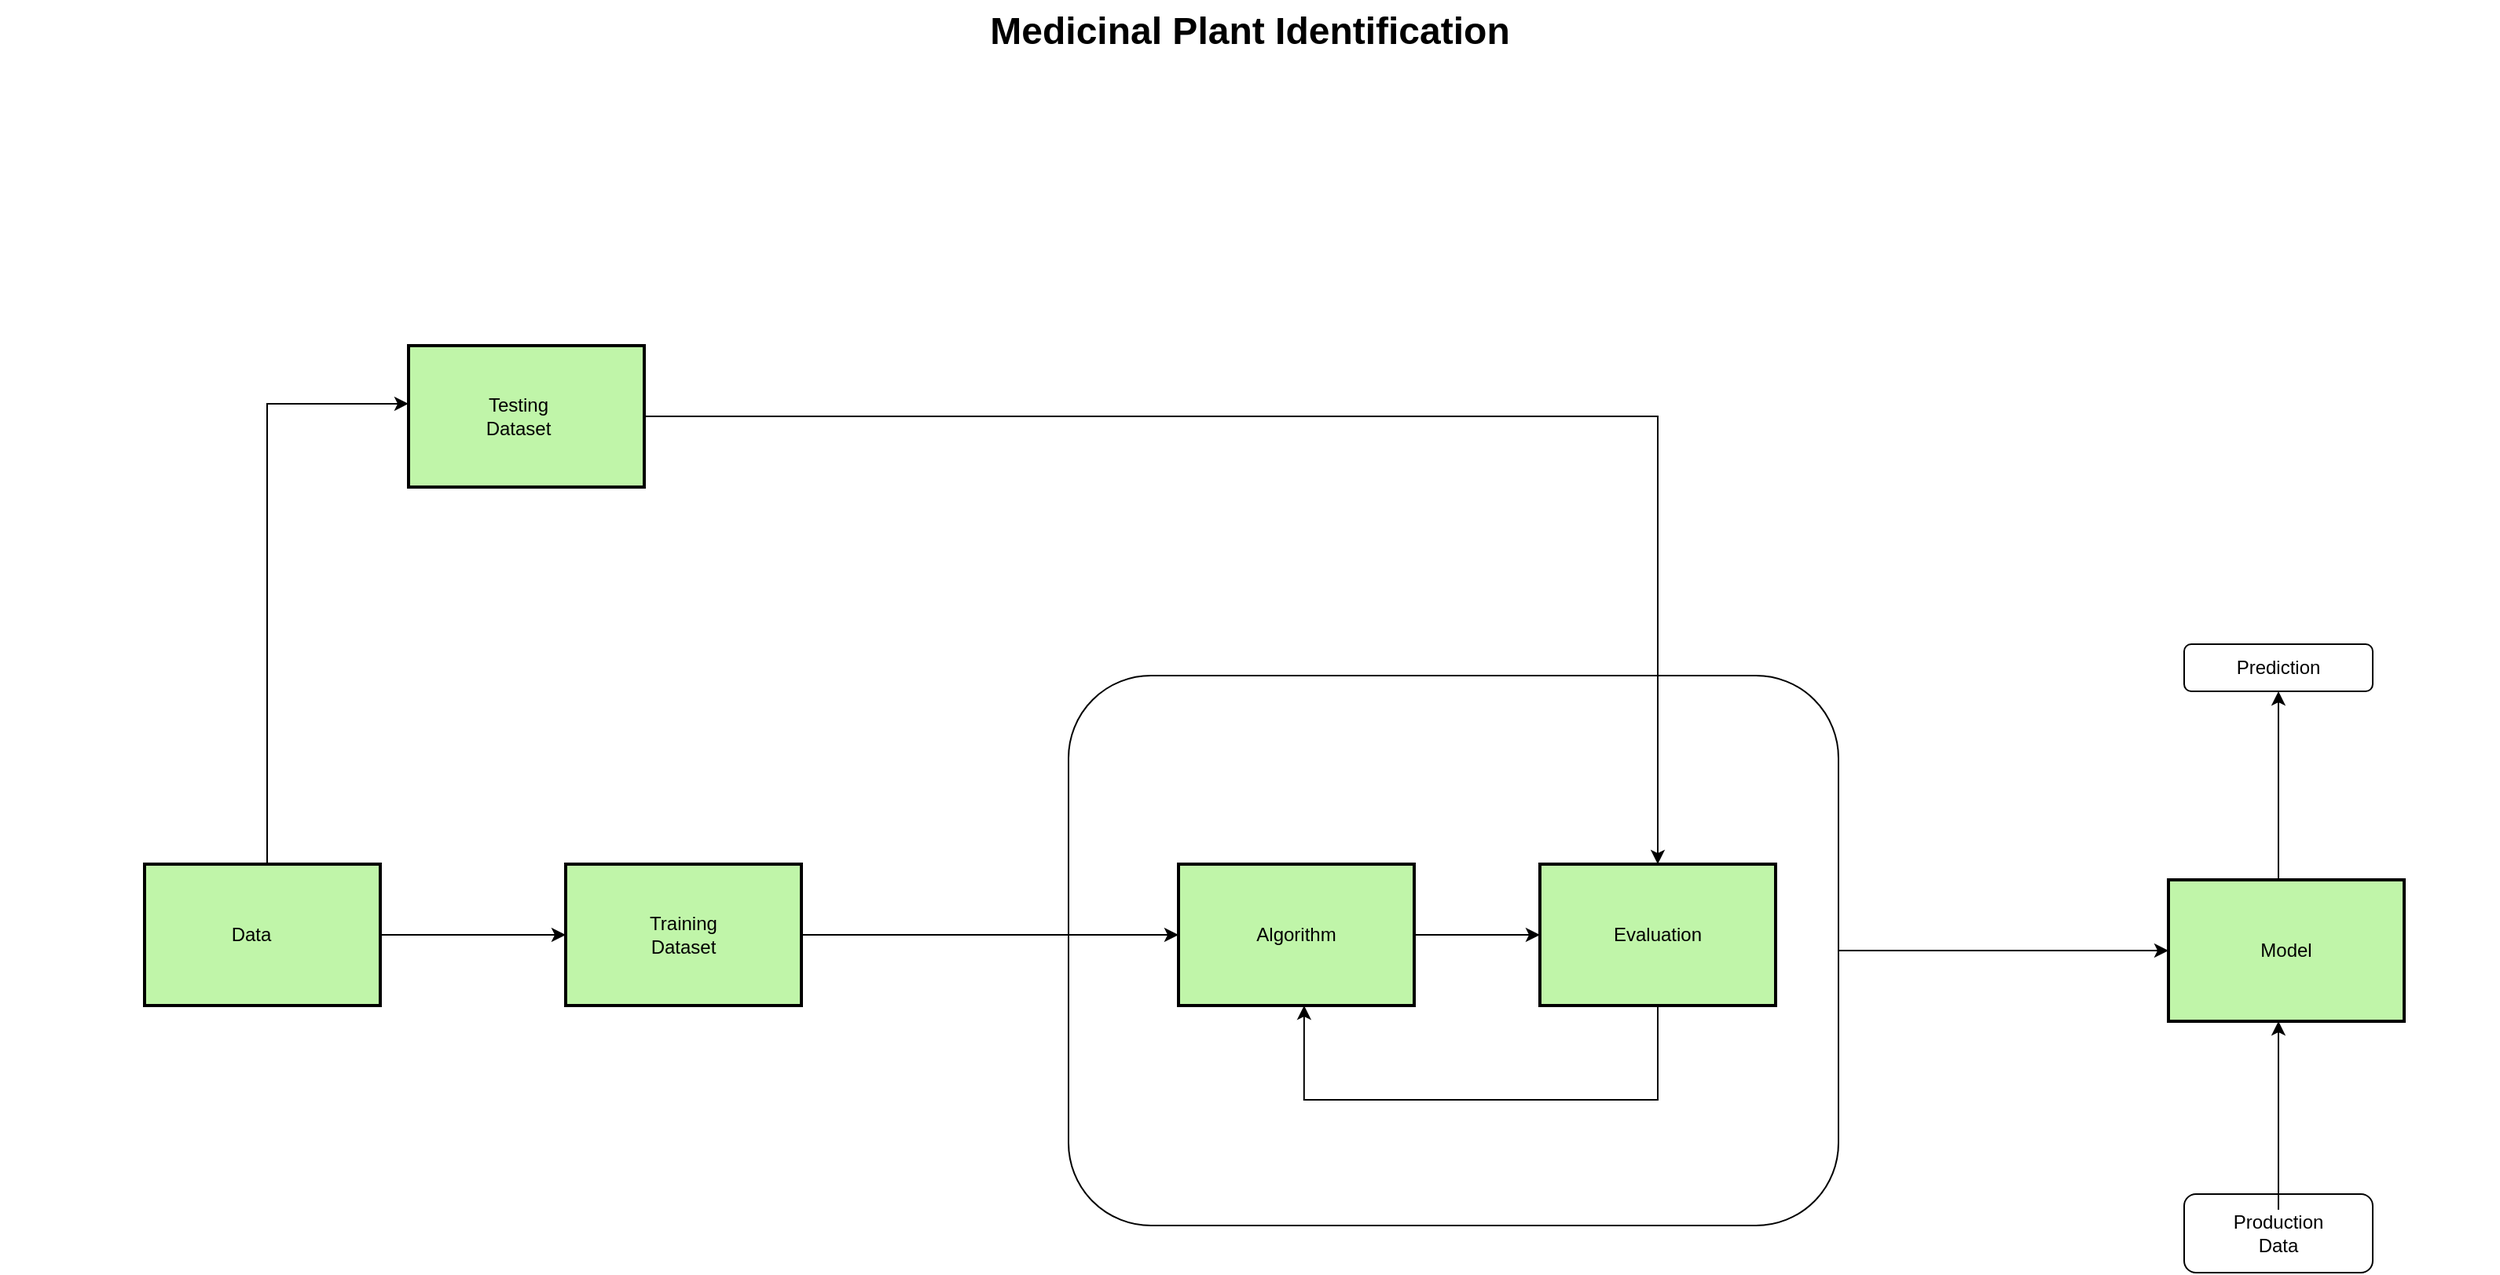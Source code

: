 <mxfile version="21.7.2" type="github">
  <diagram name="Page-1" id="74b105a0-9070-1c63-61bc-23e55f88626e">
    <mxGraphModel dx="1194" dy="826" grid="1" gridSize="10" guides="1" tooltips="1" connect="1" arrows="1" fold="1" page="1" pageScale="1.5" pageWidth="1169" pageHeight="826" background="none" math="0" shadow="0">
      <root>
        <mxCell id="0" style=";html=1;" />
        <mxCell id="1" style=";html=1;" parent="0" />
        <mxCell id="mXzzNm__Lwrdr8xzUZzV-24" style="edgeStyle=orthogonalEdgeStyle;rounded=0;orthogonalLoop=1;jettySize=auto;html=1;entryX=0;entryY=0.5;entryDx=0;entryDy=0;" edge="1" parent="1" source="mXzzNm__Lwrdr8xzUZzV-8" target="mXzzNm__Lwrdr8xzUZzV-22">
          <mxGeometry relative="1" as="geometry" />
        </mxCell>
        <mxCell id="mXzzNm__Lwrdr8xzUZzV-8" value="" style="rounded=1;whiteSpace=wrap;html=1;" vertex="1" parent="1">
          <mxGeometry x="760" y="470" width="490" height="350" as="geometry" />
        </mxCell>
        <mxCell id="mXzzNm__Lwrdr8xzUZzV-2" style="edgeStyle=orthogonalEdgeStyle;rounded=0;orthogonalLoop=1;jettySize=auto;html=1;" edge="1" parent="1" source="10b056a9c633e61c-4">
          <mxGeometry relative="1" as="geometry">
            <mxPoint x="440" y="635" as="targetPoint" />
          </mxGeometry>
        </mxCell>
        <mxCell id="mXzzNm__Lwrdr8xzUZzV-20" style="edgeStyle=orthogonalEdgeStyle;rounded=0;orthogonalLoop=1;jettySize=auto;html=1;entryX=0;entryY=0.411;entryDx=0;entryDy=0;entryPerimeter=0;" edge="1" parent="1" source="10b056a9c633e61c-4" target="mXzzNm__Lwrdr8xzUZzV-17">
          <mxGeometry relative="1" as="geometry">
            <Array as="points">
              <mxPoint x="250" y="297" />
            </Array>
          </mxGeometry>
        </mxCell>
        <mxCell id="10b056a9c633e61c-4" value="" style="strokeWidth=2;dashed=0;align=center;fontSize=12;shape=rect;verticalLabelPosition=bottom;verticalAlign=top;fillColor=#c0f5a9" parent="1" vertex="1">
          <mxGeometry x="172" y="590" width="150" height="90" as="geometry" />
        </mxCell>
        <mxCell id="10b056a9c633e61c-30" value="Medicinal Plant Identification" style="text;strokeColor=none;fillColor=none;html=1;fontSize=24;fontStyle=1;verticalAlign=middle;align=center;" parent="1" vertex="1">
          <mxGeometry x="80" y="40" width="1590" height="40" as="geometry" />
        </mxCell>
        <mxCell id="mXzzNm__Lwrdr8xzUZzV-1" value="Data" style="text;html=1;strokeColor=none;fillColor=none;align=center;verticalAlign=middle;whiteSpace=wrap;rounded=0;" vertex="1" parent="1">
          <mxGeometry x="210" y="620" width="60" height="30" as="geometry" />
        </mxCell>
        <mxCell id="mXzzNm__Lwrdr8xzUZzV-10" style="edgeStyle=orthogonalEdgeStyle;rounded=0;orthogonalLoop=1;jettySize=auto;html=1;entryX=0;entryY=0.5;entryDx=0;entryDy=0;" edge="1" parent="1" source="mXzzNm__Lwrdr8xzUZzV-4" target="mXzzNm__Lwrdr8xzUZzV-9">
          <mxGeometry relative="1" as="geometry" />
        </mxCell>
        <mxCell id="mXzzNm__Lwrdr8xzUZzV-4" value="" style="strokeWidth=2;dashed=0;align=center;fontSize=12;shape=rect;verticalLabelPosition=bottom;verticalAlign=top;fillColor=#c0f5a9" vertex="1" parent="1">
          <mxGeometry x="440" y="590" width="150" height="90" as="geometry" />
        </mxCell>
        <mxCell id="mXzzNm__Lwrdr8xzUZzV-5" value="Training Dataset" style="text;html=1;strokeColor=none;fillColor=none;align=center;verticalAlign=middle;whiteSpace=wrap;rounded=0;" vertex="1" parent="1">
          <mxGeometry x="485" y="620" width="60" height="30" as="geometry" />
        </mxCell>
        <mxCell id="mXzzNm__Lwrdr8xzUZzV-14" style="edgeStyle=orthogonalEdgeStyle;rounded=0;orthogonalLoop=1;jettySize=auto;html=1;" edge="1" parent="1" source="mXzzNm__Lwrdr8xzUZzV-9" target="mXzzNm__Lwrdr8xzUZzV-12">
          <mxGeometry relative="1" as="geometry" />
        </mxCell>
        <mxCell id="mXzzNm__Lwrdr8xzUZzV-9" value="" style="strokeWidth=2;dashed=0;align=center;fontSize=12;shape=rect;verticalLabelPosition=bottom;verticalAlign=top;fillColor=#c0f5a9" vertex="1" parent="1">
          <mxGeometry x="830" y="590" width="150" height="90" as="geometry" />
        </mxCell>
        <mxCell id="mXzzNm__Lwrdr8xzUZzV-11" value="Algorithm" style="text;html=1;strokeColor=none;fillColor=none;align=center;verticalAlign=middle;whiteSpace=wrap;rounded=0;" vertex="1" parent="1">
          <mxGeometry x="875" y="620" width="60" height="30" as="geometry" />
        </mxCell>
        <mxCell id="mXzzNm__Lwrdr8xzUZzV-16" style="edgeStyle=orthogonalEdgeStyle;rounded=0;orthogonalLoop=1;jettySize=auto;html=1;entryX=0.306;entryY=0.6;entryDx=0;entryDy=0;entryPerimeter=0;" edge="1" parent="1" source="mXzzNm__Lwrdr8xzUZzV-12" target="mXzzNm__Lwrdr8xzUZzV-8">
          <mxGeometry relative="1" as="geometry">
            <Array as="points">
              <mxPoint x="1135" y="740" />
              <mxPoint x="910" y="740" />
            </Array>
          </mxGeometry>
        </mxCell>
        <mxCell id="mXzzNm__Lwrdr8xzUZzV-12" value="" style="strokeWidth=2;dashed=0;align=center;fontSize=12;shape=rect;verticalLabelPosition=bottom;verticalAlign=top;fillColor=#c0f5a9" vertex="1" parent="1">
          <mxGeometry x="1060" y="590" width="150" height="90" as="geometry" />
        </mxCell>
        <mxCell id="mXzzNm__Lwrdr8xzUZzV-15" value="Evaluation" style="text;html=1;strokeColor=none;fillColor=none;align=center;verticalAlign=middle;whiteSpace=wrap;rounded=0;" vertex="1" parent="1">
          <mxGeometry x="1105" y="620" width="60" height="30" as="geometry" />
        </mxCell>
        <mxCell id="mXzzNm__Lwrdr8xzUZzV-21" style="edgeStyle=orthogonalEdgeStyle;rounded=0;orthogonalLoop=1;jettySize=auto;html=1;" edge="1" parent="1" source="mXzzNm__Lwrdr8xzUZzV-17" target="mXzzNm__Lwrdr8xzUZzV-12">
          <mxGeometry relative="1" as="geometry" />
        </mxCell>
        <mxCell id="mXzzNm__Lwrdr8xzUZzV-17" value="" style="strokeWidth=2;dashed=0;align=center;fontSize=12;shape=rect;verticalLabelPosition=bottom;verticalAlign=top;fillColor=#c0f5a9" vertex="1" parent="1">
          <mxGeometry x="340" y="260" width="150" height="90" as="geometry" />
        </mxCell>
        <mxCell id="mXzzNm__Lwrdr8xzUZzV-18" value="Testing Dataset" style="text;html=1;strokeColor=none;fillColor=none;align=center;verticalAlign=middle;whiteSpace=wrap;rounded=0;" vertex="1" parent="1">
          <mxGeometry x="380" y="290" width="60" height="30" as="geometry" />
        </mxCell>
        <mxCell id="mXzzNm__Lwrdr8xzUZzV-27" style="edgeStyle=orthogonalEdgeStyle;rounded=0;orthogonalLoop=1;jettySize=auto;html=1;exitX=0.5;exitY=0;exitDx=0;exitDy=0;entryX=0.5;entryY=1;entryDx=0;entryDy=0;" edge="1" parent="1" source="mXzzNm__Lwrdr8xzUZzV-22" target="mXzzNm__Lwrdr8xzUZzV-26">
          <mxGeometry relative="1" as="geometry">
            <Array as="points">
              <mxPoint x="1530" y="600" />
            </Array>
          </mxGeometry>
        </mxCell>
        <mxCell id="mXzzNm__Lwrdr8xzUZzV-22" value="" style="strokeWidth=2;dashed=0;align=center;fontSize=12;shape=rect;verticalLabelPosition=bottom;verticalAlign=top;fillColor=#c0f5a9" vertex="1" parent="1">
          <mxGeometry x="1460" y="600" width="150" height="90" as="geometry" />
        </mxCell>
        <mxCell id="mXzzNm__Lwrdr8xzUZzV-23" value="Model" style="text;html=1;strokeColor=none;fillColor=none;align=center;verticalAlign=middle;whiteSpace=wrap;rounded=0;" vertex="1" parent="1">
          <mxGeometry x="1505" y="630" width="60" height="30" as="geometry" />
        </mxCell>
        <mxCell id="mXzzNm__Lwrdr8xzUZzV-25" value="" style="rounded=1;whiteSpace=wrap;html=1;" vertex="1" parent="1">
          <mxGeometry x="1470" y="450" width="120" height="30" as="geometry" />
        </mxCell>
        <mxCell id="mXzzNm__Lwrdr8xzUZzV-26" value="Prediction" style="text;html=1;strokeColor=none;fillColor=none;align=center;verticalAlign=middle;whiteSpace=wrap;rounded=0;" vertex="1" parent="1">
          <mxGeometry x="1500" y="450" width="60" height="30" as="geometry" />
        </mxCell>
        <mxCell id="mXzzNm__Lwrdr8xzUZzV-28" value="" style="rounded=1;whiteSpace=wrap;html=1;" vertex="1" parent="1">
          <mxGeometry x="1470" y="800" width="120" height="50" as="geometry" />
        </mxCell>
        <mxCell id="mXzzNm__Lwrdr8xzUZzV-30" value="" style="edgeStyle=orthogonalEdgeStyle;rounded=0;orthogonalLoop=1;jettySize=auto;html=1;" edge="1" parent="1" source="mXzzNm__Lwrdr8xzUZzV-29" target="mXzzNm__Lwrdr8xzUZzV-22">
          <mxGeometry relative="1" as="geometry">
            <Array as="points">
              <mxPoint x="1530" y="710" />
              <mxPoint x="1530" y="710" />
            </Array>
          </mxGeometry>
        </mxCell>
        <mxCell id="mXzzNm__Lwrdr8xzUZzV-29" value="Production Data" style="text;html=1;strokeColor=none;fillColor=none;align=center;verticalAlign=middle;whiteSpace=wrap;rounded=0;" vertex="1" parent="1">
          <mxGeometry x="1500" y="810" width="60" height="30" as="geometry" />
        </mxCell>
      </root>
    </mxGraphModel>
  </diagram>
</mxfile>
